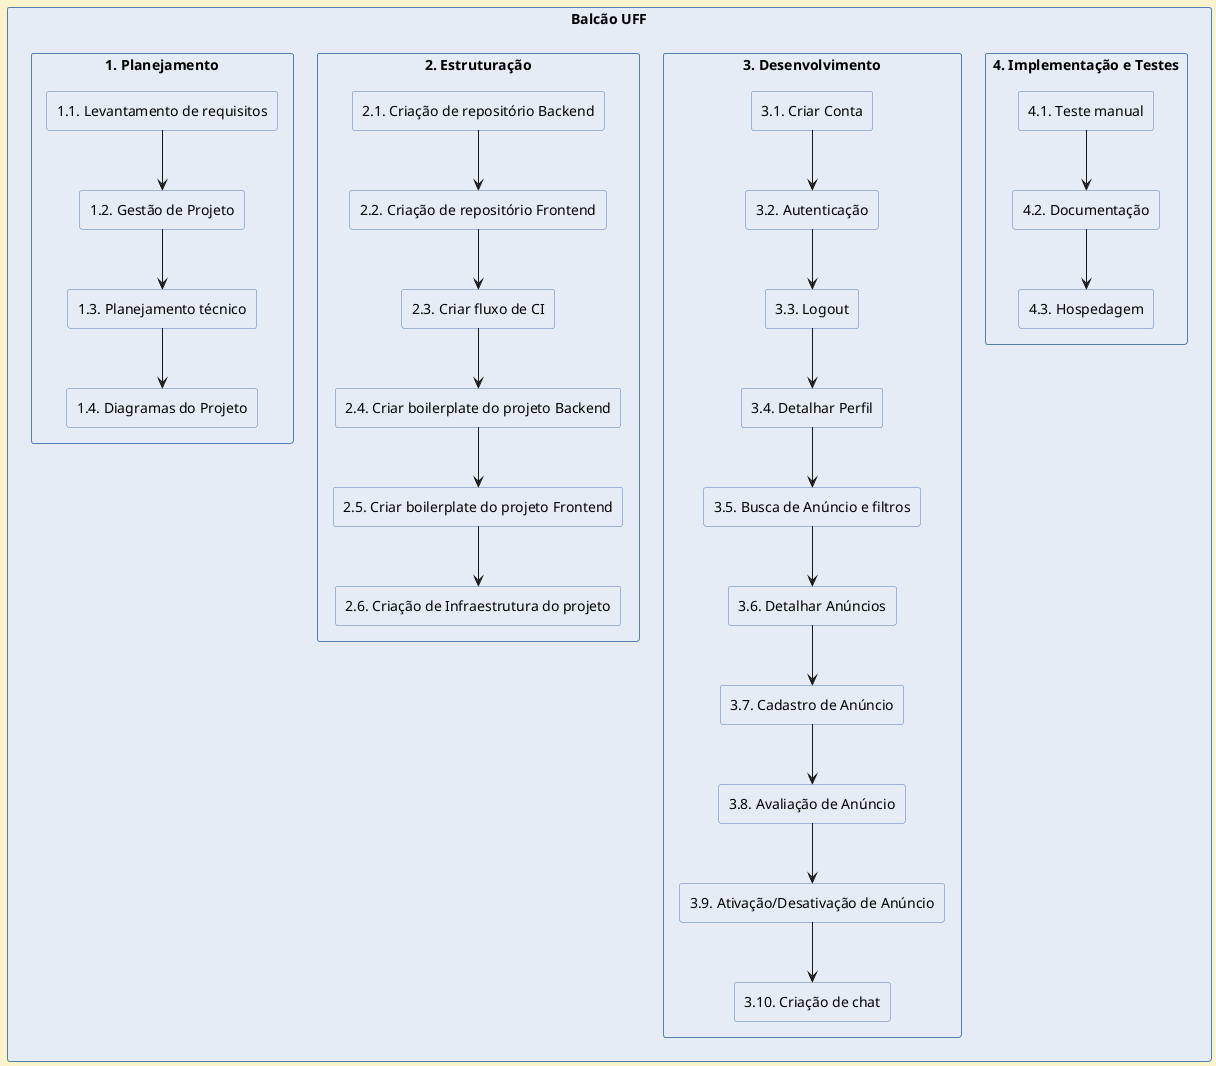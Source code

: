 @startuml EAP
skinparam backgroundColor #FAF3CC
skinparam rectangle {
  BackgroundColor #E5ECF6
  BorderColor #547DB2
  FontColor black
}

rectangle "Balcão UFF" {
  rectangle "4. Implementação e Testes" {
    rectangle "4.1. Teste manual"
    rectangle "4.2. Documentação"
    rectangle "4.3. Hospedagem"
  }

  rectangle "3. Desenvolvimento" {
    rectangle "3.1. Criar Conta"
    rectangle "3.2. Autenticação"
    rectangle "3.3. Logout"
    rectangle "3.4. Detalhar Perfil"
    rectangle "3.5. Busca de Anúncio e filtros"
    rectangle "3.6. Detalhar Anúncios"
    rectangle "3.7. Cadastro de Anúncio"
    rectangle "3.8. Avaliação de Anúncio"
    rectangle "3.9. Ativação/Desativação de Anúncio"
    rectangle "3.10. Criação de chat"
  }

  rectangle "2. Estruturação" {
    rectangle "2.1. Criação de repositório Backend"
    rectangle "2.2. Criação de repositório Frontend"
    rectangle "2.3. Criar fluxo de CI"
    rectangle "2.4. Criar boilerplate do projeto Backend"
    rectangle "2.5. Criar boilerplate do projeto Frontend"
    rectangle "2.6. Criação de Infraestrutura do projeto"
  }

  rectangle "1. Planejamento" {
    rectangle "1.1. Levantamento de requisitos"
    rectangle "1.2. Gestão de Projeto"
    rectangle "1.3. Planejamento técnico"
    rectangle "1.4. Diagramas do Projeto"
  }
}

"1.1. Levantamento de requisitos" -down-> "1.2. Gestão de Projeto"
"1.2. Gestão de Projeto" -down-> "1.3. Planejamento técnico"
"1.3. Planejamento técnico" -down-> "1.4. Diagramas do Projeto"

"2.1. Criação de repositório Backend" -down-> "2.2. Criação de repositório Frontend"
"2.2. Criação de repositório Frontend" -down-> "2.3. Criar fluxo de CI"
"2.3. Criar fluxo de CI" -down-> "2.4. Criar boilerplate do projeto Backend"
"2.4. Criar boilerplate do projeto Backend" -down-> "2.5. Criar boilerplate do projeto Frontend"
"2.5. Criar boilerplate do projeto Frontend" -down-> "2.6. Criação de Infraestrutura do projeto"

"3.1. Criar Conta" -down-> "3.2. Autenticação"
"3.2. Autenticação" -down-> "3.3. Logout"
"3.3. Logout" -down-> "3.4. Detalhar Perfil"
"3.4. Detalhar Perfil" -down-> "3.5. Busca de Anúncio e filtros"
"3.5. Busca de Anúncio e filtros" -down-> "3.6. Detalhar Anúncios"
"3.6. Detalhar Anúncios" -down-> "3.7. Cadastro de Anúncio"
"3.7. Cadastro de Anúncio" -down-> "3.8. Avaliação de Anúncio"
"3.8. Avaliação de Anúncio" -down-> "3.9. Ativação/Desativação de Anúncio"
"3.9. Ativação/Desativação de Anúncio" -down-> "3.10. Criação de chat"

"4.1. Teste manual" -down-> "4.2. Documentação"
"4.2. Documentação" -down-> "4.3. Hospedagem"
@enduml